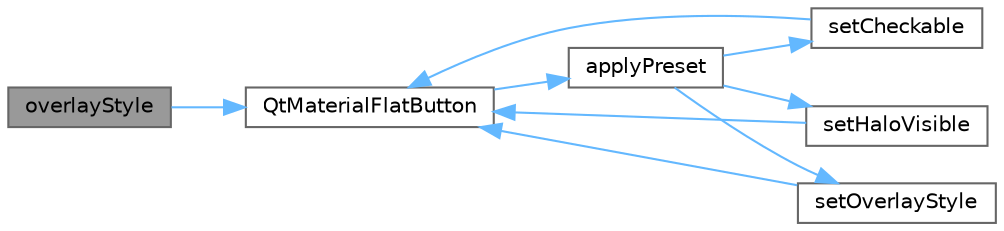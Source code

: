 digraph "overlayStyle"
{
 // LATEX_PDF_SIZE
  bgcolor="transparent";
  edge [fontname=Helvetica,fontsize=10,labelfontname=Helvetica,labelfontsize=10];
  node [fontname=Helvetica,fontsize=10,shape=box,height=0.2,width=0.4];
  rankdir="LR";
  Node1 [id="Node000001",label="overlayStyle",height=0.2,width=0.4,color="gray40", fillcolor="grey60", style="filled", fontcolor="black",tooltip="获取覆盖层样式"];
  Node1 -> Node2 [id="edge1_Node000001_Node000002",color="steelblue1",style="solid",tooltip=" "];
  Node2 [id="Node000002",label="QtMaterialFlatButton",height=0.2,width=0.4,color="grey40", fillcolor="white", style="filled",URL="$class_qt_material_flat_button.html#a65ea12ca4f16ac2e30c3cf50dce44d02",tooltip="构造函数，初始化扁平按钮"];
  Node2 -> Node3 [id="edge2_Node000002_Node000003",color="steelblue1",style="solid",tooltip=" "];
  Node3 [id="Node000003",label="applyPreset",height=0.2,width=0.4,color="grey40", fillcolor="white", style="filled",URL="$class_qt_material_flat_button.html#a16a0579d86840d107b4e4a2f80261ba1",tooltip="应用预设样式"];
  Node3 -> Node4 [id="edge3_Node000003_Node000004",color="steelblue1",style="solid",tooltip=" "];
  Node4 [id="Node000004",label="setCheckable",height=0.2,width=0.4,color="grey40", fillcolor="white", style="filled",URL="$class_qt_material_flat_button.html#a409fc91669595864490584b1a8b8c107",tooltip="设置是否可选中"];
  Node4 -> Node2 [id="edge4_Node000004_Node000002",color="steelblue1",style="solid",tooltip=" "];
  Node3 -> Node5 [id="edge5_Node000003_Node000005",color="steelblue1",style="solid",tooltip=" "];
  Node5 [id="Node000005",label="setHaloVisible",height=0.2,width=0.4,color="grey40", fillcolor="white", style="filled",URL="$class_qt_material_flat_button.html#a99f4eca549b112a5bf5385c01ffdae6a",tooltip="设置光晕是否可见"];
  Node5 -> Node2 [id="edge6_Node000005_Node000002",color="steelblue1",style="solid",tooltip=" "];
  Node3 -> Node6 [id="edge7_Node000003_Node000006",color="steelblue1",style="solid",tooltip=" "];
  Node6 [id="Node000006",label="setOverlayStyle",height=0.2,width=0.4,color="grey40", fillcolor="white", style="filled",URL="$class_qt_material_flat_button.html#a0daf5cb2646fc6572dc5afa17b9a4e8d",tooltip="设置覆盖层样式"];
  Node6 -> Node2 [id="edge8_Node000006_Node000002",color="steelblue1",style="solid",tooltip=" "];
}
